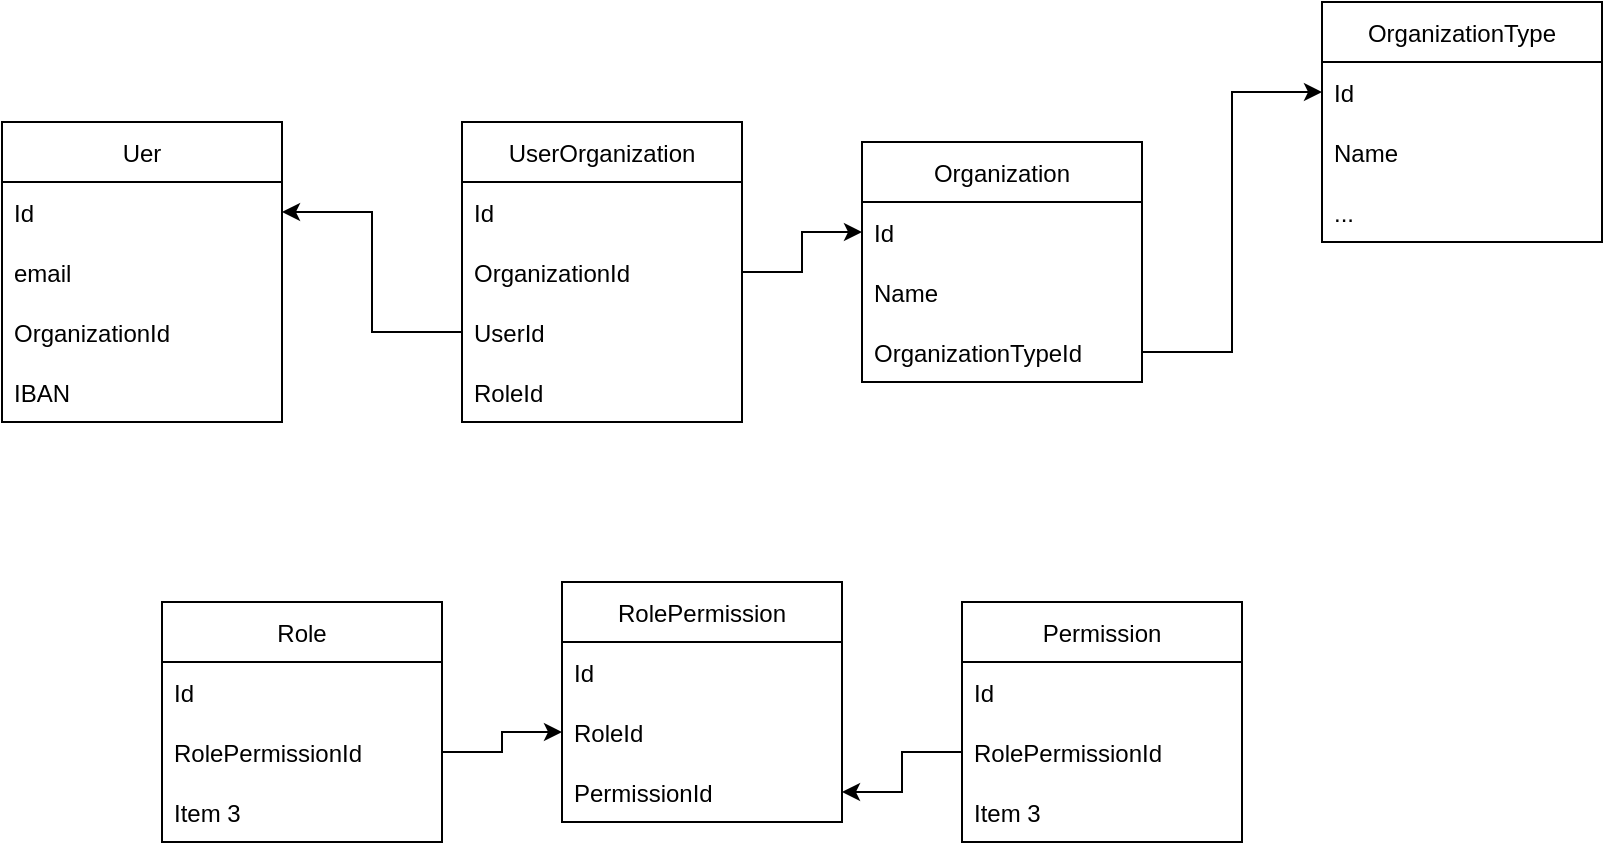 <mxfile version="20.2.4" type="github">
  <diagram id="rJZm1ruvyej6chi1soP6" name="Page-1">
    <mxGraphModel dx="1038" dy="489" grid="1" gridSize="10" guides="1" tooltips="1" connect="1" arrows="1" fold="1" page="1" pageScale="1" pageWidth="850" pageHeight="1100" math="0" shadow="0">
      <root>
        <mxCell id="0" />
        <mxCell id="1" parent="0" />
        <mxCell id="M_Hi32HHlvw_8chCoGoG-1" value="Uer" style="swimlane;fontStyle=0;childLayout=stackLayout;horizontal=1;startSize=30;horizontalStack=0;resizeParent=1;resizeParentMax=0;resizeLast=0;collapsible=1;marginBottom=0;" parent="1" vertex="1">
          <mxGeometry x="20" y="220" width="140" height="150" as="geometry" />
        </mxCell>
        <mxCell id="M_Hi32HHlvw_8chCoGoG-2" value="Id" style="text;strokeColor=none;fillColor=none;align=left;verticalAlign=middle;spacingLeft=4;spacingRight=4;overflow=hidden;points=[[0,0.5],[1,0.5]];portConstraint=eastwest;rotatable=0;" parent="M_Hi32HHlvw_8chCoGoG-1" vertex="1">
          <mxGeometry y="30" width="140" height="30" as="geometry" />
        </mxCell>
        <mxCell id="M_Hi32HHlvw_8chCoGoG-3" value="email" style="text;strokeColor=none;fillColor=none;align=left;verticalAlign=middle;spacingLeft=4;spacingRight=4;overflow=hidden;points=[[0,0.5],[1,0.5]];portConstraint=eastwest;rotatable=0;" parent="M_Hi32HHlvw_8chCoGoG-1" vertex="1">
          <mxGeometry y="60" width="140" height="30" as="geometry" />
        </mxCell>
        <mxCell id="M_Hi32HHlvw_8chCoGoG-4" value="OrganizationId" style="text;strokeColor=none;fillColor=none;align=left;verticalAlign=middle;spacingLeft=4;spacingRight=4;overflow=hidden;points=[[0,0.5],[1,0.5]];portConstraint=eastwest;rotatable=0;" parent="M_Hi32HHlvw_8chCoGoG-1" vertex="1">
          <mxGeometry y="90" width="140" height="30" as="geometry" />
        </mxCell>
        <mxCell id="M_Hi32HHlvw_8chCoGoG-5" value="IBAN" style="text;strokeColor=none;fillColor=none;align=left;verticalAlign=middle;spacingLeft=4;spacingRight=4;overflow=hidden;points=[[0,0.5],[1,0.5]];portConstraint=eastwest;rotatable=0;" parent="M_Hi32HHlvw_8chCoGoG-1" vertex="1">
          <mxGeometry y="120" width="140" height="30" as="geometry" />
        </mxCell>
        <mxCell id="M_Hi32HHlvw_8chCoGoG-6" value="Organization" style="swimlane;fontStyle=0;childLayout=stackLayout;horizontal=1;startSize=30;horizontalStack=0;resizeParent=1;resizeParentMax=0;resizeLast=0;collapsible=1;marginBottom=0;" parent="1" vertex="1">
          <mxGeometry x="450" y="230" width="140" height="120" as="geometry" />
        </mxCell>
        <mxCell id="M_Hi32HHlvw_8chCoGoG-7" value="Id" style="text;strokeColor=none;fillColor=none;align=left;verticalAlign=middle;spacingLeft=4;spacingRight=4;overflow=hidden;points=[[0,0.5],[1,0.5]];portConstraint=eastwest;rotatable=0;" parent="M_Hi32HHlvw_8chCoGoG-6" vertex="1">
          <mxGeometry y="30" width="140" height="30" as="geometry" />
        </mxCell>
        <mxCell id="M_Hi32HHlvw_8chCoGoG-8" value="Name" style="text;strokeColor=none;fillColor=none;align=left;verticalAlign=middle;spacingLeft=4;spacingRight=4;overflow=hidden;points=[[0,0.5],[1,0.5]];portConstraint=eastwest;rotatable=0;" parent="M_Hi32HHlvw_8chCoGoG-6" vertex="1">
          <mxGeometry y="60" width="140" height="30" as="geometry" />
        </mxCell>
        <mxCell id="M_Hi32HHlvw_8chCoGoG-9" value="OrganizationTypeId" style="text;strokeColor=none;fillColor=none;align=left;verticalAlign=middle;spacingLeft=4;spacingRight=4;overflow=hidden;points=[[0,0.5],[1,0.5]];portConstraint=eastwest;rotatable=0;" parent="M_Hi32HHlvw_8chCoGoG-6" vertex="1">
          <mxGeometry y="90" width="140" height="30" as="geometry" />
        </mxCell>
        <mxCell id="M_Hi32HHlvw_8chCoGoG-11" value="UserOrganization" style="swimlane;fontStyle=0;childLayout=stackLayout;horizontal=1;startSize=30;horizontalStack=0;resizeParent=1;resizeParentMax=0;resizeLast=0;collapsible=1;marginBottom=0;" parent="1" vertex="1">
          <mxGeometry x="250" y="220" width="140" height="150" as="geometry" />
        </mxCell>
        <mxCell id="M_Hi32HHlvw_8chCoGoG-12" value="Id" style="text;strokeColor=none;fillColor=none;align=left;verticalAlign=middle;spacingLeft=4;spacingRight=4;overflow=hidden;points=[[0,0.5],[1,0.5]];portConstraint=eastwest;rotatable=0;" parent="M_Hi32HHlvw_8chCoGoG-11" vertex="1">
          <mxGeometry y="30" width="140" height="30" as="geometry" />
        </mxCell>
        <mxCell id="M_Hi32HHlvw_8chCoGoG-13" value="OrganizationId" style="text;strokeColor=none;fillColor=none;align=left;verticalAlign=middle;spacingLeft=4;spacingRight=4;overflow=hidden;points=[[0,0.5],[1,0.5]];portConstraint=eastwest;rotatable=0;" parent="M_Hi32HHlvw_8chCoGoG-11" vertex="1">
          <mxGeometry y="60" width="140" height="30" as="geometry" />
        </mxCell>
        <mxCell id="M_Hi32HHlvw_8chCoGoG-37" value="UserId" style="text;strokeColor=none;fillColor=none;align=left;verticalAlign=middle;spacingLeft=4;spacingRight=4;overflow=hidden;points=[[0,0.5],[1,0.5]];portConstraint=eastwest;rotatable=0;" parent="M_Hi32HHlvw_8chCoGoG-11" vertex="1">
          <mxGeometry y="90" width="140" height="30" as="geometry" />
        </mxCell>
        <mxCell id="M_Hi32HHlvw_8chCoGoG-17" value="RoleId" style="text;strokeColor=none;fillColor=none;align=left;verticalAlign=middle;spacingLeft=4;spacingRight=4;overflow=hidden;points=[[0,0.5],[1,0.5]];portConstraint=eastwest;rotatable=0;" parent="M_Hi32HHlvw_8chCoGoG-11" vertex="1">
          <mxGeometry y="120" width="140" height="30" as="geometry" />
        </mxCell>
        <mxCell id="M_Hi32HHlvw_8chCoGoG-18" value="OrganizationType" style="swimlane;fontStyle=0;childLayout=stackLayout;horizontal=1;startSize=30;horizontalStack=0;resizeParent=1;resizeParentMax=0;resizeLast=0;collapsible=1;marginBottom=0;" parent="1" vertex="1">
          <mxGeometry x="680" y="160" width="140" height="120" as="geometry" />
        </mxCell>
        <mxCell id="M_Hi32HHlvw_8chCoGoG-19" value="Id" style="text;strokeColor=none;fillColor=none;align=left;verticalAlign=middle;spacingLeft=4;spacingRight=4;overflow=hidden;points=[[0,0.5],[1,0.5]];portConstraint=eastwest;rotatable=0;" parent="M_Hi32HHlvw_8chCoGoG-18" vertex="1">
          <mxGeometry y="30" width="140" height="30" as="geometry" />
        </mxCell>
        <mxCell id="M_Hi32HHlvw_8chCoGoG-20" value="Name" style="text;strokeColor=none;fillColor=none;align=left;verticalAlign=middle;spacingLeft=4;spacingRight=4;overflow=hidden;points=[[0,0.5],[1,0.5]];portConstraint=eastwest;rotatable=0;" parent="M_Hi32HHlvw_8chCoGoG-18" vertex="1">
          <mxGeometry y="60" width="140" height="30" as="geometry" />
        </mxCell>
        <mxCell id="M_Hi32HHlvw_8chCoGoG-21" value="..." style="text;strokeColor=none;fillColor=none;align=left;verticalAlign=middle;spacingLeft=4;spacingRight=4;overflow=hidden;points=[[0,0.5],[1,0.5]];portConstraint=eastwest;rotatable=0;" parent="M_Hi32HHlvw_8chCoGoG-18" vertex="1">
          <mxGeometry y="90" width="140" height="30" as="geometry" />
        </mxCell>
        <mxCell id="M_Hi32HHlvw_8chCoGoG-22" style="edgeStyle=orthogonalEdgeStyle;rounded=0;orthogonalLoop=1;jettySize=auto;html=1;exitX=1;exitY=0.5;exitDx=0;exitDy=0;entryX=0;entryY=0.5;entryDx=0;entryDy=0;" parent="1" source="M_Hi32HHlvw_8chCoGoG-9" target="M_Hi32HHlvw_8chCoGoG-19" edge="1">
          <mxGeometry relative="1" as="geometry" />
        </mxCell>
        <mxCell id="M_Hi32HHlvw_8chCoGoG-23" value="Role" style="swimlane;fontStyle=0;childLayout=stackLayout;horizontal=1;startSize=30;horizontalStack=0;resizeParent=1;resizeParentMax=0;resizeLast=0;collapsible=1;marginBottom=0;" parent="1" vertex="1">
          <mxGeometry x="100" y="460" width="140" height="120" as="geometry" />
        </mxCell>
        <mxCell id="M_Hi32HHlvw_8chCoGoG-24" value="Id" style="text;strokeColor=none;fillColor=none;align=left;verticalAlign=middle;spacingLeft=4;spacingRight=4;overflow=hidden;points=[[0,0.5],[1,0.5]];portConstraint=eastwest;rotatable=0;" parent="M_Hi32HHlvw_8chCoGoG-23" vertex="1">
          <mxGeometry y="30" width="140" height="30" as="geometry" />
        </mxCell>
        <mxCell id="M_Hi32HHlvw_8chCoGoG-25" value="RolePermissionId" style="text;strokeColor=none;fillColor=none;align=left;verticalAlign=middle;spacingLeft=4;spacingRight=4;overflow=hidden;points=[[0,0.5],[1,0.5]];portConstraint=eastwest;rotatable=0;" parent="M_Hi32HHlvw_8chCoGoG-23" vertex="1">
          <mxGeometry y="60" width="140" height="30" as="geometry" />
        </mxCell>
        <mxCell id="M_Hi32HHlvw_8chCoGoG-26" value="Item 3" style="text;strokeColor=none;fillColor=none;align=left;verticalAlign=middle;spacingLeft=4;spacingRight=4;overflow=hidden;points=[[0,0.5],[1,0.5]];portConstraint=eastwest;rotatable=0;" parent="M_Hi32HHlvw_8chCoGoG-23" vertex="1">
          <mxGeometry y="90" width="140" height="30" as="geometry" />
        </mxCell>
        <mxCell id="M_Hi32HHlvw_8chCoGoG-27" value="RolePermission" style="swimlane;fontStyle=0;childLayout=stackLayout;horizontal=1;startSize=30;horizontalStack=0;resizeParent=1;resizeParentMax=0;resizeLast=0;collapsible=1;marginBottom=0;" parent="1" vertex="1">
          <mxGeometry x="300" y="450" width="140" height="120" as="geometry" />
        </mxCell>
        <mxCell id="M_Hi32HHlvw_8chCoGoG-28" value="Id" style="text;strokeColor=none;fillColor=none;align=left;verticalAlign=middle;spacingLeft=4;spacingRight=4;overflow=hidden;points=[[0,0.5],[1,0.5]];portConstraint=eastwest;rotatable=0;" parent="M_Hi32HHlvw_8chCoGoG-27" vertex="1">
          <mxGeometry y="30" width="140" height="30" as="geometry" />
        </mxCell>
        <mxCell id="M_Hi32HHlvw_8chCoGoG-29" value="RoleId" style="text;strokeColor=none;fillColor=none;align=left;verticalAlign=middle;spacingLeft=4;spacingRight=4;overflow=hidden;points=[[0,0.5],[1,0.5]];portConstraint=eastwest;rotatable=0;" parent="M_Hi32HHlvw_8chCoGoG-27" vertex="1">
          <mxGeometry y="60" width="140" height="30" as="geometry" />
        </mxCell>
        <mxCell id="M_Hi32HHlvw_8chCoGoG-30" value="PermissionId" style="text;strokeColor=none;fillColor=none;align=left;verticalAlign=middle;spacingLeft=4;spacingRight=4;overflow=hidden;points=[[0,0.5],[1,0.5]];portConstraint=eastwest;rotatable=0;" parent="M_Hi32HHlvw_8chCoGoG-27" vertex="1">
          <mxGeometry y="90" width="140" height="30" as="geometry" />
        </mxCell>
        <mxCell id="M_Hi32HHlvw_8chCoGoG-31" value="Permission" style="swimlane;fontStyle=0;childLayout=stackLayout;horizontal=1;startSize=30;horizontalStack=0;resizeParent=1;resizeParentMax=0;resizeLast=0;collapsible=1;marginBottom=0;" parent="1" vertex="1">
          <mxGeometry x="500" y="460" width="140" height="120" as="geometry" />
        </mxCell>
        <mxCell id="M_Hi32HHlvw_8chCoGoG-32" value="Id" style="text;strokeColor=none;fillColor=none;align=left;verticalAlign=middle;spacingLeft=4;spacingRight=4;overflow=hidden;points=[[0,0.5],[1,0.5]];portConstraint=eastwest;rotatable=0;" parent="M_Hi32HHlvw_8chCoGoG-31" vertex="1">
          <mxGeometry y="30" width="140" height="30" as="geometry" />
        </mxCell>
        <mxCell id="M_Hi32HHlvw_8chCoGoG-33" value="RolePermissionId" style="text;strokeColor=none;fillColor=none;align=left;verticalAlign=middle;spacingLeft=4;spacingRight=4;overflow=hidden;points=[[0,0.5],[1,0.5]];portConstraint=eastwest;rotatable=0;" parent="M_Hi32HHlvw_8chCoGoG-31" vertex="1">
          <mxGeometry y="60" width="140" height="30" as="geometry" />
        </mxCell>
        <mxCell id="M_Hi32HHlvw_8chCoGoG-34" value="Item 3" style="text;strokeColor=none;fillColor=none;align=left;verticalAlign=middle;spacingLeft=4;spacingRight=4;overflow=hidden;points=[[0,0.5],[1,0.5]];portConstraint=eastwest;rotatable=0;" parent="M_Hi32HHlvw_8chCoGoG-31" vertex="1">
          <mxGeometry y="90" width="140" height="30" as="geometry" />
        </mxCell>
        <mxCell id="M_Hi32HHlvw_8chCoGoG-35" style="edgeStyle=orthogonalEdgeStyle;rounded=0;orthogonalLoop=1;jettySize=auto;html=1;exitX=0;exitY=0.5;exitDx=0;exitDy=0;" parent="1" source="M_Hi32HHlvw_8chCoGoG-33" target="M_Hi32HHlvw_8chCoGoG-30" edge="1">
          <mxGeometry relative="1" as="geometry" />
        </mxCell>
        <mxCell id="M_Hi32HHlvw_8chCoGoG-36" style="edgeStyle=orthogonalEdgeStyle;rounded=0;orthogonalLoop=1;jettySize=auto;html=1;exitX=1;exitY=0.5;exitDx=0;exitDy=0;" parent="1" source="M_Hi32HHlvw_8chCoGoG-25" target="M_Hi32HHlvw_8chCoGoG-29" edge="1">
          <mxGeometry relative="1" as="geometry" />
        </mxCell>
        <mxCell id="M_Hi32HHlvw_8chCoGoG-38" style="edgeStyle=orthogonalEdgeStyle;rounded=0;orthogonalLoop=1;jettySize=auto;html=1;exitX=0;exitY=0.5;exitDx=0;exitDy=0;" parent="1" source="M_Hi32HHlvw_8chCoGoG-37" target="M_Hi32HHlvw_8chCoGoG-2" edge="1">
          <mxGeometry relative="1" as="geometry" />
        </mxCell>
        <mxCell id="M_Hi32HHlvw_8chCoGoG-39" style="edgeStyle=orthogonalEdgeStyle;rounded=0;orthogonalLoop=1;jettySize=auto;html=1;exitX=1;exitY=0.5;exitDx=0;exitDy=0;" parent="1" source="M_Hi32HHlvw_8chCoGoG-13" target="M_Hi32HHlvw_8chCoGoG-7" edge="1">
          <mxGeometry relative="1" as="geometry" />
        </mxCell>
      </root>
    </mxGraphModel>
  </diagram>
</mxfile>

